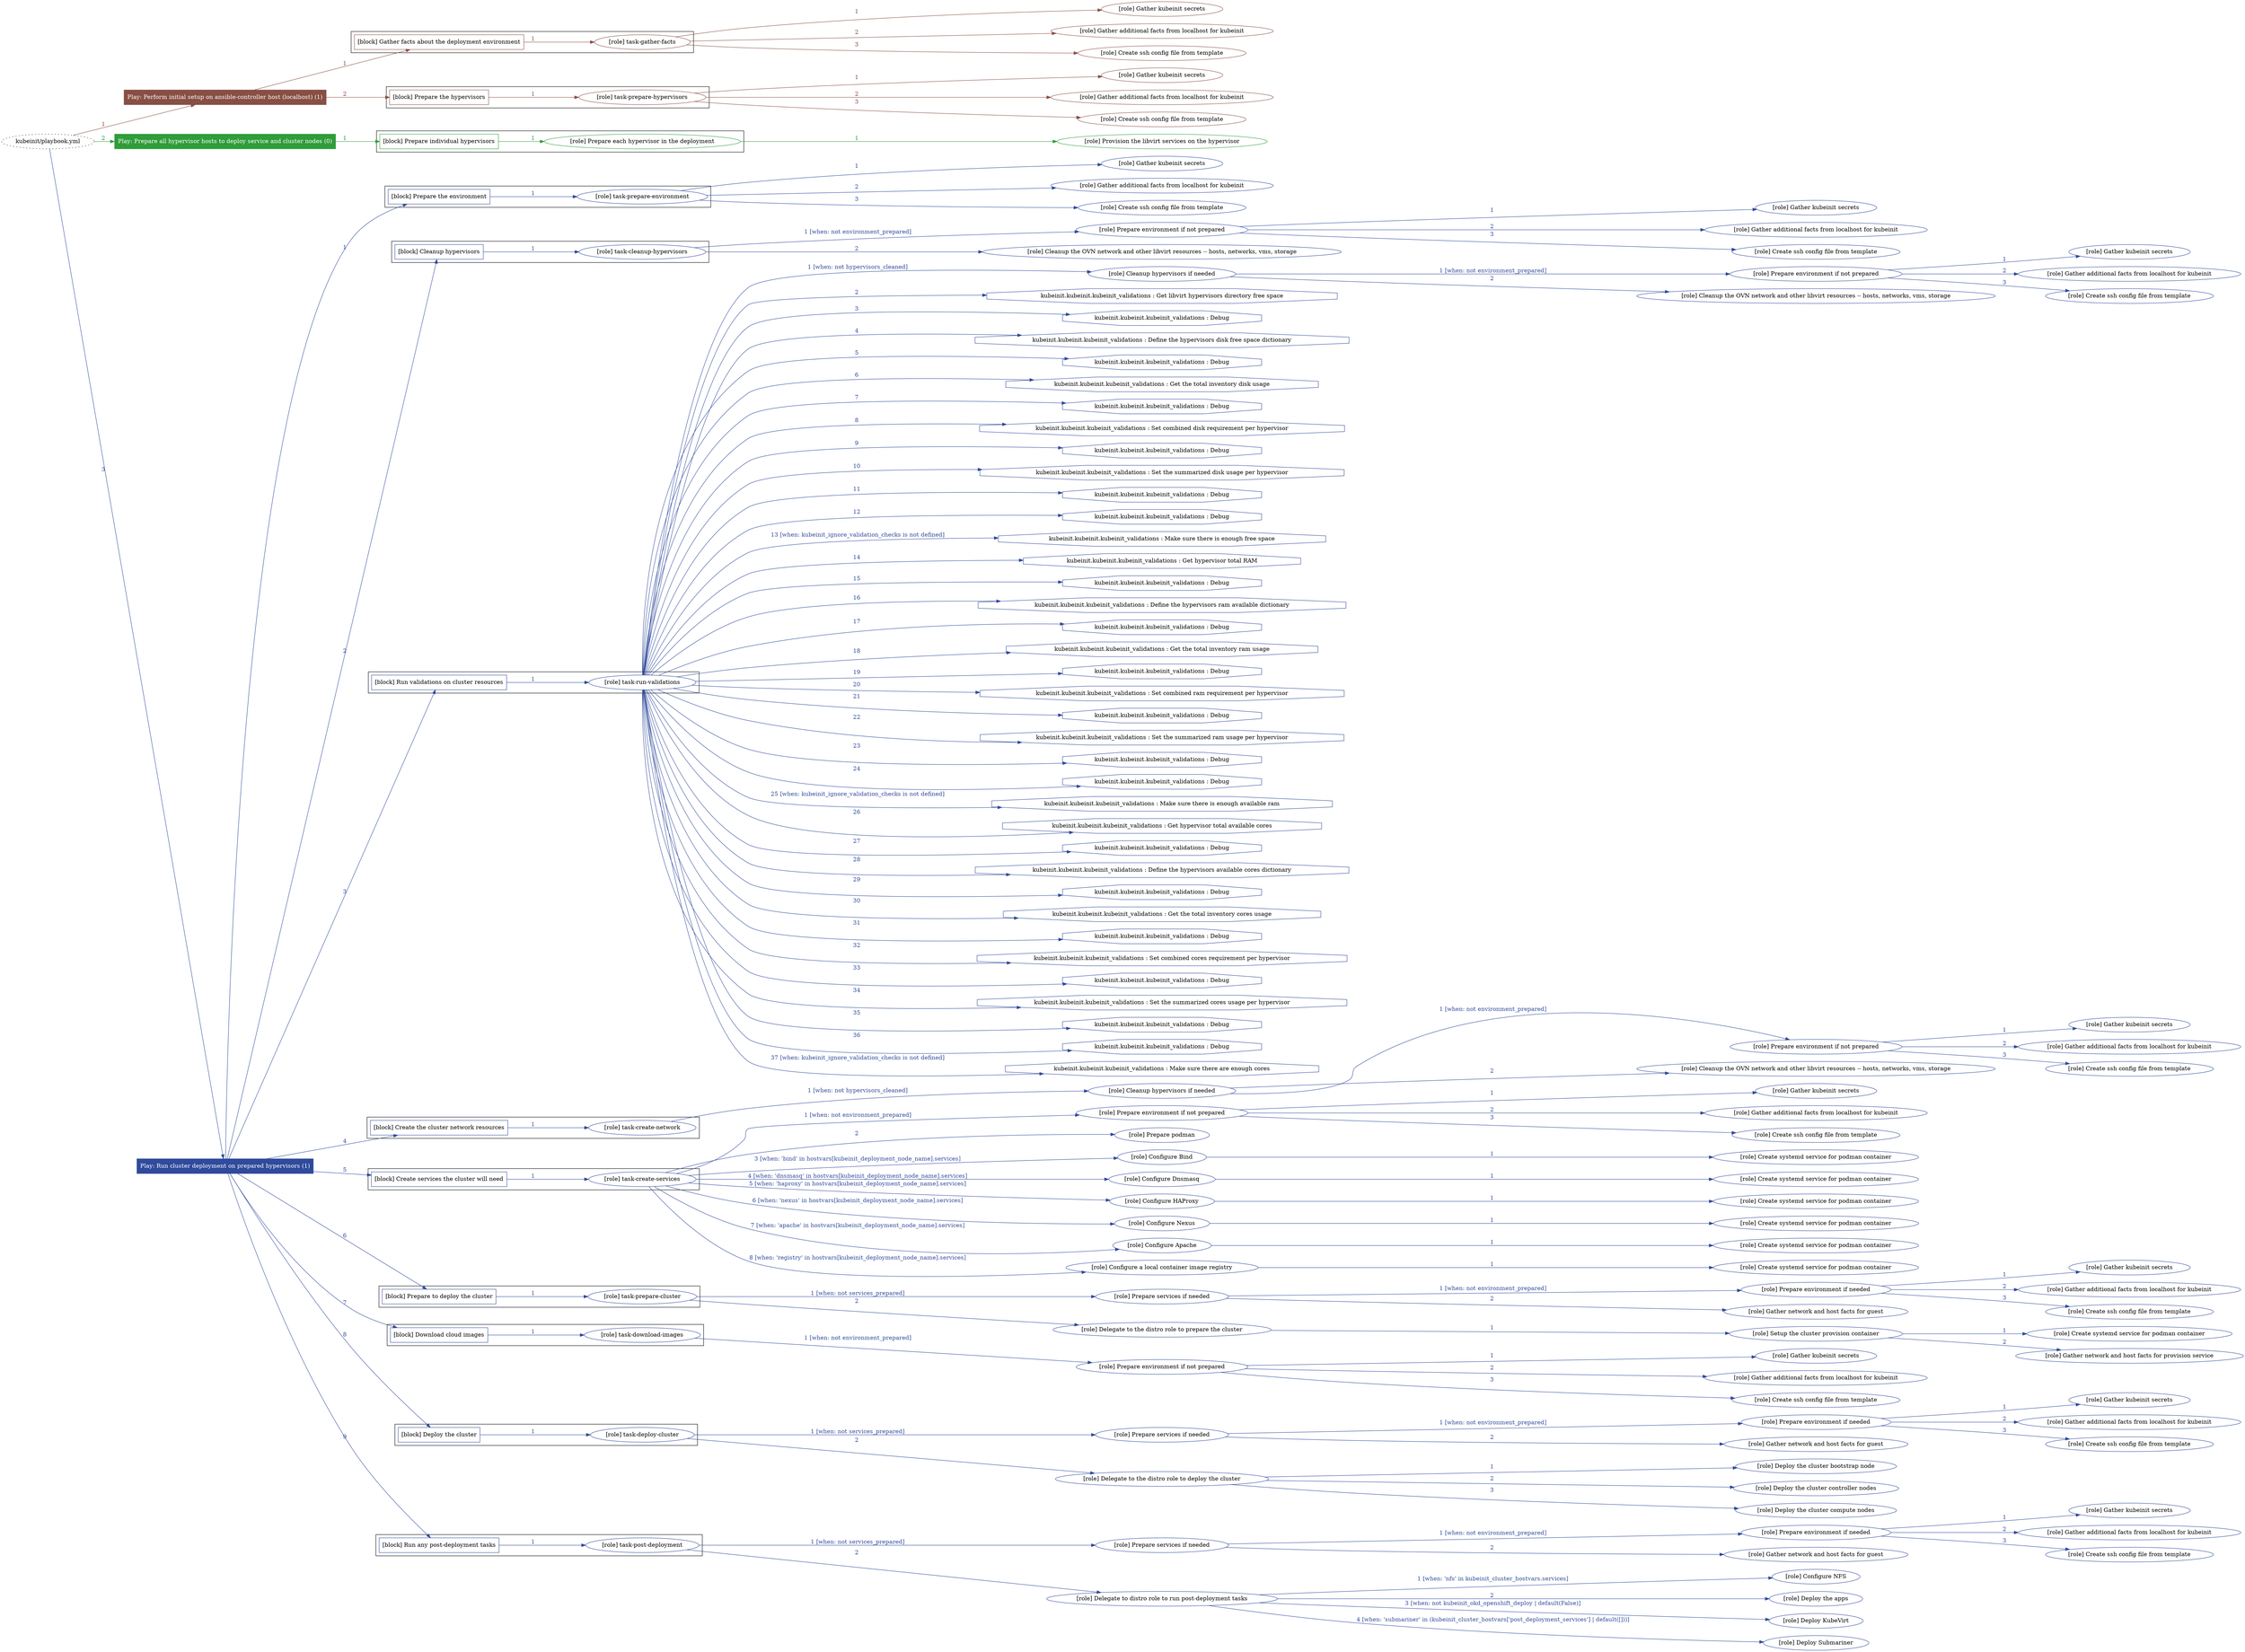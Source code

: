 digraph {
	graph [concentrate=true ordering=in rankdir=LR ratio=fill]
	edge [esep=5 sep=10]
	"kubeinit/playbook.yml" [URL="/home/runner/work/kubeinit/kubeinit/kubeinit/playbook.yml" id=playbook_3c3e6385 style=dotted]
	play_639bc6a1 [label="Play: Perform initial setup on ansible-controller host (localhost) (1)" URL="/home/runner/work/kubeinit/kubeinit/kubeinit/playbook.yml" color="#884f44" fontcolor="#ffffff" id=play_639bc6a1 shape=box style=filled tooltip=localhost]
	"kubeinit/playbook.yml" -> play_639bc6a1 [label="1 " color="#884f44" fontcolor="#884f44" id=edge_1fec2ac2 labeltooltip="1 " tooltip="1 "]
	subgraph "Gather kubeinit secrets" {
		role_15fe2735 [label="[role] Gather kubeinit secrets" URL="/home/runner/.ansible/collections/ansible_collections/kubeinit/kubeinit/roles/kubeinit_prepare/tasks/gather_kubeinit_facts.yml" color="#884f44" id=role_15fe2735 tooltip="Gather kubeinit secrets"]
	}
	subgraph "Gather additional facts from localhost for kubeinit" {
		role_84949b79 [label="[role] Gather additional facts from localhost for kubeinit" URL="/home/runner/.ansible/collections/ansible_collections/kubeinit/kubeinit/roles/kubeinit_prepare/tasks/gather_kubeinit_facts.yml" color="#884f44" id=role_84949b79 tooltip="Gather additional facts from localhost for kubeinit"]
	}
	subgraph "Create ssh config file from template" {
		role_4053f249 [label="[role] Create ssh config file from template" URL="/home/runner/.ansible/collections/ansible_collections/kubeinit/kubeinit/roles/kubeinit_prepare/tasks/gather_kubeinit_facts.yml" color="#884f44" id=role_4053f249 tooltip="Create ssh config file from template"]
	}
	subgraph "task-gather-facts" {
		role_c332976f [label="[role] task-gather-facts" URL="/home/runner/work/kubeinit/kubeinit/kubeinit/playbook.yml" color="#884f44" id=role_c332976f tooltip="task-gather-facts"]
		role_c332976f -> role_15fe2735 [label="1 " color="#884f44" fontcolor="#884f44" id=edge_8c6e9e50 labeltooltip="1 " tooltip="1 "]
		role_c332976f -> role_84949b79 [label="2 " color="#884f44" fontcolor="#884f44" id=edge_38763975 labeltooltip="2 " tooltip="2 "]
		role_c332976f -> role_4053f249 [label="3 " color="#884f44" fontcolor="#884f44" id=edge_b43dec0f labeltooltip="3 " tooltip="3 "]
	}
	subgraph "Gather kubeinit secrets" {
		role_1cf4d4d5 [label="[role] Gather kubeinit secrets" URL="/home/runner/.ansible/collections/ansible_collections/kubeinit/kubeinit/roles/kubeinit_prepare/tasks/gather_kubeinit_facts.yml" color="#884f44" id=role_1cf4d4d5 tooltip="Gather kubeinit secrets"]
	}
	subgraph "Gather additional facts from localhost for kubeinit" {
		role_ff3020ef [label="[role] Gather additional facts from localhost for kubeinit" URL="/home/runner/.ansible/collections/ansible_collections/kubeinit/kubeinit/roles/kubeinit_prepare/tasks/gather_kubeinit_facts.yml" color="#884f44" id=role_ff3020ef tooltip="Gather additional facts from localhost for kubeinit"]
	}
	subgraph "Create ssh config file from template" {
		role_5b040b23 [label="[role] Create ssh config file from template" URL="/home/runner/.ansible/collections/ansible_collections/kubeinit/kubeinit/roles/kubeinit_prepare/tasks/gather_kubeinit_facts.yml" color="#884f44" id=role_5b040b23 tooltip="Create ssh config file from template"]
	}
	subgraph "task-prepare-hypervisors" {
		role_0fa7d382 [label="[role] task-prepare-hypervisors" URL="/home/runner/work/kubeinit/kubeinit/kubeinit/playbook.yml" color="#884f44" id=role_0fa7d382 tooltip="task-prepare-hypervisors"]
		role_0fa7d382 -> role_1cf4d4d5 [label="1 " color="#884f44" fontcolor="#884f44" id=edge_adb7e81c labeltooltip="1 " tooltip="1 "]
		role_0fa7d382 -> role_ff3020ef [label="2 " color="#884f44" fontcolor="#884f44" id=edge_ec98a17e labeltooltip="2 " tooltip="2 "]
		role_0fa7d382 -> role_5b040b23 [label="3 " color="#884f44" fontcolor="#884f44" id=edge_a0fc4f59 labeltooltip="3 " tooltip="3 "]
	}
	subgraph "Play: Perform initial setup on ansible-controller host (localhost) (1)" {
		play_639bc6a1 -> block_34c3d7a0 [label=1 color="#884f44" fontcolor="#884f44" id=edge_877cce87 labeltooltip=1 tooltip=1]
		subgraph cluster_block_34c3d7a0 {
			block_34c3d7a0 [label="[block] Gather facts about the deployment environment" URL="/home/runner/work/kubeinit/kubeinit/kubeinit/playbook.yml" color="#884f44" id=block_34c3d7a0 labeltooltip="Gather facts about the deployment environment" shape=box tooltip="Gather facts about the deployment environment"]
			block_34c3d7a0 -> role_c332976f [label="1 " color="#884f44" fontcolor="#884f44" id=edge_d3dbabfc labeltooltip="1 " tooltip="1 "]
		}
		play_639bc6a1 -> block_0598ec74 [label=2 color="#884f44" fontcolor="#884f44" id=edge_3c6916c0 labeltooltip=2 tooltip=2]
		subgraph cluster_block_0598ec74 {
			block_0598ec74 [label="[block] Prepare the hypervisors" URL="/home/runner/work/kubeinit/kubeinit/kubeinit/playbook.yml" color="#884f44" id=block_0598ec74 labeltooltip="Prepare the hypervisors" shape=box tooltip="Prepare the hypervisors"]
			block_0598ec74 -> role_0fa7d382 [label="1 " color="#884f44" fontcolor="#884f44" id=edge_93314e70 labeltooltip="1 " tooltip="1 "]
		}
	}
	play_0c2dad3b [label="Play: Prepare all hypervisor hosts to deploy service and cluster nodes (0)" URL="/home/runner/work/kubeinit/kubeinit/kubeinit/playbook.yml" color="#2f9d3a" fontcolor="#ffffff" id=play_0c2dad3b shape=box style=filled tooltip="Play: Prepare all hypervisor hosts to deploy service and cluster nodes (0)"]
	"kubeinit/playbook.yml" -> play_0c2dad3b [label="2 " color="#2f9d3a" fontcolor="#2f9d3a" id=edge_2d25775b labeltooltip="2 " tooltip="2 "]
	subgraph "Provision the libvirt services on the hypervisor" {
		role_7c46fd50 [label="[role] Provision the libvirt services on the hypervisor" URL="/home/runner/.ansible/collections/ansible_collections/kubeinit/kubeinit/roles/kubeinit_prepare/tasks/prepare_hypervisor.yml" color="#2f9d3a" id=role_7c46fd50 tooltip="Provision the libvirt services on the hypervisor"]
	}
	subgraph "Prepare each hypervisor in the deployment" {
		role_8115915d [label="[role] Prepare each hypervisor in the deployment" URL="/home/runner/work/kubeinit/kubeinit/kubeinit/playbook.yml" color="#2f9d3a" id=role_8115915d tooltip="Prepare each hypervisor in the deployment"]
		role_8115915d -> role_7c46fd50 [label="1 " color="#2f9d3a" fontcolor="#2f9d3a" id=edge_9ef34665 labeltooltip="1 " tooltip="1 "]
	}
	subgraph "Play: Prepare all hypervisor hosts to deploy service and cluster nodes (0)" {
		play_0c2dad3b -> block_af960c9c [label=1 color="#2f9d3a" fontcolor="#2f9d3a" id=edge_96d72be4 labeltooltip=1 tooltip=1]
		subgraph cluster_block_af960c9c {
			block_af960c9c [label="[block] Prepare individual hypervisors" URL="/home/runner/work/kubeinit/kubeinit/kubeinit/playbook.yml" color="#2f9d3a" id=block_af960c9c labeltooltip="Prepare individual hypervisors" shape=box tooltip="Prepare individual hypervisors"]
			block_af960c9c -> role_8115915d [label="1 " color="#2f9d3a" fontcolor="#2f9d3a" id=edge_39b5875b labeltooltip="1 " tooltip="1 "]
		}
	}
	play_9db7aa6d [label="Play: Run cluster deployment on prepared hypervisors (1)" URL="/home/runner/work/kubeinit/kubeinit/kubeinit/playbook.yml" color="#304a9c" fontcolor="#ffffff" id=play_9db7aa6d shape=box style=filled tooltip=localhost]
	"kubeinit/playbook.yml" -> play_9db7aa6d [label="3 " color="#304a9c" fontcolor="#304a9c" id=edge_d8f97881 labeltooltip="3 " tooltip="3 "]
	subgraph "Gather kubeinit secrets" {
		role_ff7acd03 [label="[role] Gather kubeinit secrets" URL="/home/runner/.ansible/collections/ansible_collections/kubeinit/kubeinit/roles/kubeinit_prepare/tasks/gather_kubeinit_facts.yml" color="#304a9c" id=role_ff7acd03 tooltip="Gather kubeinit secrets"]
	}
	subgraph "Gather additional facts from localhost for kubeinit" {
		role_9241d85e [label="[role] Gather additional facts from localhost for kubeinit" URL="/home/runner/.ansible/collections/ansible_collections/kubeinit/kubeinit/roles/kubeinit_prepare/tasks/gather_kubeinit_facts.yml" color="#304a9c" id=role_9241d85e tooltip="Gather additional facts from localhost for kubeinit"]
	}
	subgraph "Create ssh config file from template" {
		role_7546690c [label="[role] Create ssh config file from template" URL="/home/runner/.ansible/collections/ansible_collections/kubeinit/kubeinit/roles/kubeinit_prepare/tasks/gather_kubeinit_facts.yml" color="#304a9c" id=role_7546690c tooltip="Create ssh config file from template"]
	}
	subgraph "task-prepare-environment" {
		role_78be3fc0 [label="[role] task-prepare-environment" URL="/home/runner/work/kubeinit/kubeinit/kubeinit/playbook.yml" color="#304a9c" id=role_78be3fc0 tooltip="task-prepare-environment"]
		role_78be3fc0 -> role_ff7acd03 [label="1 " color="#304a9c" fontcolor="#304a9c" id=edge_c241fad3 labeltooltip="1 " tooltip="1 "]
		role_78be3fc0 -> role_9241d85e [label="2 " color="#304a9c" fontcolor="#304a9c" id=edge_8806bb53 labeltooltip="2 " tooltip="2 "]
		role_78be3fc0 -> role_7546690c [label="3 " color="#304a9c" fontcolor="#304a9c" id=edge_4d454f14 labeltooltip="3 " tooltip="3 "]
	}
	subgraph "Gather kubeinit secrets" {
		role_f85d6fc1 [label="[role] Gather kubeinit secrets" URL="/home/runner/.ansible/collections/ansible_collections/kubeinit/kubeinit/roles/kubeinit_prepare/tasks/gather_kubeinit_facts.yml" color="#304a9c" id=role_f85d6fc1 tooltip="Gather kubeinit secrets"]
	}
	subgraph "Gather additional facts from localhost for kubeinit" {
		role_a520390a [label="[role] Gather additional facts from localhost for kubeinit" URL="/home/runner/.ansible/collections/ansible_collections/kubeinit/kubeinit/roles/kubeinit_prepare/tasks/gather_kubeinit_facts.yml" color="#304a9c" id=role_a520390a tooltip="Gather additional facts from localhost for kubeinit"]
	}
	subgraph "Create ssh config file from template" {
		role_b9f64e5b [label="[role] Create ssh config file from template" URL="/home/runner/.ansible/collections/ansible_collections/kubeinit/kubeinit/roles/kubeinit_prepare/tasks/gather_kubeinit_facts.yml" color="#304a9c" id=role_b9f64e5b tooltip="Create ssh config file from template"]
	}
	subgraph "Prepare environment if not prepared" {
		role_de358379 [label="[role] Prepare environment if not prepared" URL="/home/runner/.ansible/collections/ansible_collections/kubeinit/kubeinit/roles/kubeinit_prepare/tasks/cleanup_hypervisors.yml" color="#304a9c" id=role_de358379 tooltip="Prepare environment if not prepared"]
		role_de358379 -> role_f85d6fc1 [label="1 " color="#304a9c" fontcolor="#304a9c" id=edge_0fbc2d47 labeltooltip="1 " tooltip="1 "]
		role_de358379 -> role_a520390a [label="2 " color="#304a9c" fontcolor="#304a9c" id=edge_6268cdf7 labeltooltip="2 " tooltip="2 "]
		role_de358379 -> role_b9f64e5b [label="3 " color="#304a9c" fontcolor="#304a9c" id=edge_cfc0c165 labeltooltip="3 " tooltip="3 "]
	}
	subgraph "Cleanup the OVN network and other libvirt resources -- hosts, networks, vms, storage" {
		role_fb110451 [label="[role] Cleanup the OVN network and other libvirt resources -- hosts, networks, vms, storage" URL="/home/runner/.ansible/collections/ansible_collections/kubeinit/kubeinit/roles/kubeinit_prepare/tasks/cleanup_hypervisors.yml" color="#304a9c" id=role_fb110451 tooltip="Cleanup the OVN network and other libvirt resources -- hosts, networks, vms, storage"]
	}
	subgraph "task-cleanup-hypervisors" {
		role_b3cdb683 [label="[role] task-cleanup-hypervisors" URL="/home/runner/work/kubeinit/kubeinit/kubeinit/playbook.yml" color="#304a9c" id=role_b3cdb683 tooltip="task-cleanup-hypervisors"]
		role_b3cdb683 -> role_de358379 [label="1 [when: not environment_prepared]" color="#304a9c" fontcolor="#304a9c" id=edge_ef802e30 labeltooltip="1 [when: not environment_prepared]" tooltip="1 [when: not environment_prepared]"]
		role_b3cdb683 -> role_fb110451 [label="2 " color="#304a9c" fontcolor="#304a9c" id=edge_c008b086 labeltooltip="2 " tooltip="2 "]
	}
	subgraph "Gather kubeinit secrets" {
		role_1e9132df [label="[role] Gather kubeinit secrets" URL="/home/runner/.ansible/collections/ansible_collections/kubeinit/kubeinit/roles/kubeinit_prepare/tasks/gather_kubeinit_facts.yml" color="#304a9c" id=role_1e9132df tooltip="Gather kubeinit secrets"]
	}
	subgraph "Gather additional facts from localhost for kubeinit" {
		role_0e2eee2d [label="[role] Gather additional facts from localhost for kubeinit" URL="/home/runner/.ansible/collections/ansible_collections/kubeinit/kubeinit/roles/kubeinit_prepare/tasks/gather_kubeinit_facts.yml" color="#304a9c" id=role_0e2eee2d tooltip="Gather additional facts from localhost for kubeinit"]
	}
	subgraph "Create ssh config file from template" {
		role_dac8b7c7 [label="[role] Create ssh config file from template" URL="/home/runner/.ansible/collections/ansible_collections/kubeinit/kubeinit/roles/kubeinit_prepare/tasks/gather_kubeinit_facts.yml" color="#304a9c" id=role_dac8b7c7 tooltip="Create ssh config file from template"]
	}
	subgraph "Prepare environment if not prepared" {
		role_1bcb2b7c [label="[role] Prepare environment if not prepared" URL="/home/runner/.ansible/collections/ansible_collections/kubeinit/kubeinit/roles/kubeinit_prepare/tasks/cleanup_hypervisors.yml" color="#304a9c" id=role_1bcb2b7c tooltip="Prepare environment if not prepared"]
		role_1bcb2b7c -> role_1e9132df [label="1 " color="#304a9c" fontcolor="#304a9c" id=edge_9193a969 labeltooltip="1 " tooltip="1 "]
		role_1bcb2b7c -> role_0e2eee2d [label="2 " color="#304a9c" fontcolor="#304a9c" id=edge_46619635 labeltooltip="2 " tooltip="2 "]
		role_1bcb2b7c -> role_dac8b7c7 [label="3 " color="#304a9c" fontcolor="#304a9c" id=edge_9ae8317a labeltooltip="3 " tooltip="3 "]
	}
	subgraph "Cleanup the OVN network and other libvirt resources -- hosts, networks, vms, storage" {
		role_90625ffc [label="[role] Cleanup the OVN network and other libvirt resources -- hosts, networks, vms, storage" URL="/home/runner/.ansible/collections/ansible_collections/kubeinit/kubeinit/roles/kubeinit_prepare/tasks/cleanup_hypervisors.yml" color="#304a9c" id=role_90625ffc tooltip="Cleanup the OVN network and other libvirt resources -- hosts, networks, vms, storage"]
	}
	subgraph "Cleanup hypervisors if needed" {
		role_dabaf39c [label="[role] Cleanup hypervisors if needed" URL="/home/runner/.ansible/collections/ansible_collections/kubeinit/kubeinit/roles/kubeinit_validations/tasks/main.yml" color="#304a9c" id=role_dabaf39c tooltip="Cleanup hypervisors if needed"]
		role_dabaf39c -> role_1bcb2b7c [label="1 [when: not environment_prepared]" color="#304a9c" fontcolor="#304a9c" id=edge_91be1c07 labeltooltip="1 [when: not environment_prepared]" tooltip="1 [when: not environment_prepared]"]
		role_dabaf39c -> role_90625ffc [label="2 " color="#304a9c" fontcolor="#304a9c" id=edge_b4cff3b1 labeltooltip="2 " tooltip="2 "]
	}
	subgraph "task-run-validations" {
		role_66d3dd77 [label="[role] task-run-validations" URL="/home/runner/work/kubeinit/kubeinit/kubeinit/playbook.yml" color="#304a9c" id=role_66d3dd77 tooltip="task-run-validations"]
		role_66d3dd77 -> role_dabaf39c [label="1 [when: not hypervisors_cleaned]" color="#304a9c" fontcolor="#304a9c" id=edge_3c132dea labeltooltip="1 [when: not hypervisors_cleaned]" tooltip="1 [when: not hypervisors_cleaned]"]
		task_fd4b0d26 [label="kubeinit.kubeinit.kubeinit_validations : Get libvirt hypervisors directory free space" URL="/home/runner/.ansible/collections/ansible_collections/kubeinit/kubeinit/roles/kubeinit_validations/tasks/10_libvirt_free_space.yml" color="#304a9c" id=task_fd4b0d26 shape=octagon tooltip="kubeinit.kubeinit.kubeinit_validations : Get libvirt hypervisors directory free space"]
		role_66d3dd77 -> task_fd4b0d26 [label="2 " color="#304a9c" fontcolor="#304a9c" id=edge_9b5b9fba labeltooltip="2 " tooltip="2 "]
		task_2c84d804 [label="kubeinit.kubeinit.kubeinit_validations : Debug" URL="/home/runner/.ansible/collections/ansible_collections/kubeinit/kubeinit/roles/kubeinit_validations/tasks/10_libvirt_free_space.yml" color="#304a9c" id=task_2c84d804 shape=octagon tooltip="kubeinit.kubeinit.kubeinit_validations : Debug"]
		role_66d3dd77 -> task_2c84d804 [label="3 " color="#304a9c" fontcolor="#304a9c" id=edge_203bdd51 labeltooltip="3 " tooltip="3 "]
		task_54f52ff8 [label="kubeinit.kubeinit.kubeinit_validations : Define the hypervisors disk free space dictionary" URL="/home/runner/.ansible/collections/ansible_collections/kubeinit/kubeinit/roles/kubeinit_validations/tasks/10_libvirt_free_space.yml" color="#304a9c" id=task_54f52ff8 shape=octagon tooltip="kubeinit.kubeinit.kubeinit_validations : Define the hypervisors disk free space dictionary"]
		role_66d3dd77 -> task_54f52ff8 [label="4 " color="#304a9c" fontcolor="#304a9c" id=edge_96cb9919 labeltooltip="4 " tooltip="4 "]
		task_1b20de7c [label="kubeinit.kubeinit.kubeinit_validations : Debug" URL="/home/runner/.ansible/collections/ansible_collections/kubeinit/kubeinit/roles/kubeinit_validations/tasks/10_libvirt_free_space.yml" color="#304a9c" id=task_1b20de7c shape=octagon tooltip="kubeinit.kubeinit.kubeinit_validations : Debug"]
		role_66d3dd77 -> task_1b20de7c [label="5 " color="#304a9c" fontcolor="#304a9c" id=edge_9869d00f labeltooltip="5 " tooltip="5 "]
		task_4a328457 [label="kubeinit.kubeinit.kubeinit_validations : Get the total inventory disk usage" URL="/home/runner/.ansible/collections/ansible_collections/kubeinit/kubeinit/roles/kubeinit_validations/tasks/10_libvirt_free_space.yml" color="#304a9c" id=task_4a328457 shape=octagon tooltip="kubeinit.kubeinit.kubeinit_validations : Get the total inventory disk usage"]
		role_66d3dd77 -> task_4a328457 [label="6 " color="#304a9c" fontcolor="#304a9c" id=edge_9764485f labeltooltip="6 " tooltip="6 "]
		task_cb50840d [label="kubeinit.kubeinit.kubeinit_validations : Debug" URL="/home/runner/.ansible/collections/ansible_collections/kubeinit/kubeinit/roles/kubeinit_validations/tasks/10_libvirt_free_space.yml" color="#304a9c" id=task_cb50840d shape=octagon tooltip="kubeinit.kubeinit.kubeinit_validations : Debug"]
		role_66d3dd77 -> task_cb50840d [label="7 " color="#304a9c" fontcolor="#304a9c" id=edge_7986e65a labeltooltip="7 " tooltip="7 "]
		task_73df32ca [label="kubeinit.kubeinit.kubeinit_validations : Set combined disk requirement per hypervisor" URL="/home/runner/.ansible/collections/ansible_collections/kubeinit/kubeinit/roles/kubeinit_validations/tasks/10_libvirt_free_space.yml" color="#304a9c" id=task_73df32ca shape=octagon tooltip="kubeinit.kubeinit.kubeinit_validations : Set combined disk requirement per hypervisor"]
		role_66d3dd77 -> task_73df32ca [label="8 " color="#304a9c" fontcolor="#304a9c" id=edge_0cf620f4 labeltooltip="8 " tooltip="8 "]
		task_ea477486 [label="kubeinit.kubeinit.kubeinit_validations : Debug" URL="/home/runner/.ansible/collections/ansible_collections/kubeinit/kubeinit/roles/kubeinit_validations/tasks/10_libvirt_free_space.yml" color="#304a9c" id=task_ea477486 shape=octagon tooltip="kubeinit.kubeinit.kubeinit_validations : Debug"]
		role_66d3dd77 -> task_ea477486 [label="9 " color="#304a9c" fontcolor="#304a9c" id=edge_ed6cad4a labeltooltip="9 " tooltip="9 "]
		task_deae3ed0 [label="kubeinit.kubeinit.kubeinit_validations : Set the summarized disk usage per hypervisor" URL="/home/runner/.ansible/collections/ansible_collections/kubeinit/kubeinit/roles/kubeinit_validations/tasks/10_libvirt_free_space.yml" color="#304a9c" id=task_deae3ed0 shape=octagon tooltip="kubeinit.kubeinit.kubeinit_validations : Set the summarized disk usage per hypervisor"]
		role_66d3dd77 -> task_deae3ed0 [label="10 " color="#304a9c" fontcolor="#304a9c" id=edge_ac40a951 labeltooltip="10 " tooltip="10 "]
		task_208be16e [label="kubeinit.kubeinit.kubeinit_validations : Debug" URL="/home/runner/.ansible/collections/ansible_collections/kubeinit/kubeinit/roles/kubeinit_validations/tasks/10_libvirt_free_space.yml" color="#304a9c" id=task_208be16e shape=octagon tooltip="kubeinit.kubeinit.kubeinit_validations : Debug"]
		role_66d3dd77 -> task_208be16e [label="11 " color="#304a9c" fontcolor="#304a9c" id=edge_4b97d898 labeltooltip="11 " tooltip="11 "]
		task_6e2c17b4 [label="kubeinit.kubeinit.kubeinit_validations : Debug" URL="/home/runner/.ansible/collections/ansible_collections/kubeinit/kubeinit/roles/kubeinit_validations/tasks/10_libvirt_free_space.yml" color="#304a9c" id=task_6e2c17b4 shape=octagon tooltip="kubeinit.kubeinit.kubeinit_validations : Debug"]
		role_66d3dd77 -> task_6e2c17b4 [label="12 " color="#304a9c" fontcolor="#304a9c" id=edge_9ef136bc labeltooltip="12 " tooltip="12 "]
		task_14c2b513 [label="kubeinit.kubeinit.kubeinit_validations : Make sure there is enough free space" URL="/home/runner/.ansible/collections/ansible_collections/kubeinit/kubeinit/roles/kubeinit_validations/tasks/10_libvirt_free_space.yml" color="#304a9c" id=task_14c2b513 shape=octagon tooltip="kubeinit.kubeinit.kubeinit_validations : Make sure there is enough free space"]
		role_66d3dd77 -> task_14c2b513 [label="13 [when: kubeinit_ignore_validation_checks is not defined]" color="#304a9c" fontcolor="#304a9c" id=edge_429829f9 labeltooltip="13 [when: kubeinit_ignore_validation_checks is not defined]" tooltip="13 [when: kubeinit_ignore_validation_checks is not defined]"]
		task_d75e51eb [label="kubeinit.kubeinit.kubeinit_validations : Get hypervisor total RAM" URL="/home/runner/.ansible/collections/ansible_collections/kubeinit/kubeinit/roles/kubeinit_validations/tasks/20_libvirt_available_ram.yml" color="#304a9c" id=task_d75e51eb shape=octagon tooltip="kubeinit.kubeinit.kubeinit_validations : Get hypervisor total RAM"]
		role_66d3dd77 -> task_d75e51eb [label="14 " color="#304a9c" fontcolor="#304a9c" id=edge_c6e25354 labeltooltip="14 " tooltip="14 "]
		task_70bec017 [label="kubeinit.kubeinit.kubeinit_validations : Debug" URL="/home/runner/.ansible/collections/ansible_collections/kubeinit/kubeinit/roles/kubeinit_validations/tasks/20_libvirt_available_ram.yml" color="#304a9c" id=task_70bec017 shape=octagon tooltip="kubeinit.kubeinit.kubeinit_validations : Debug"]
		role_66d3dd77 -> task_70bec017 [label="15 " color="#304a9c" fontcolor="#304a9c" id=edge_c624fee8 labeltooltip="15 " tooltip="15 "]
		task_142efa00 [label="kubeinit.kubeinit.kubeinit_validations : Define the hypervisors ram available dictionary" URL="/home/runner/.ansible/collections/ansible_collections/kubeinit/kubeinit/roles/kubeinit_validations/tasks/20_libvirt_available_ram.yml" color="#304a9c" id=task_142efa00 shape=octagon tooltip="kubeinit.kubeinit.kubeinit_validations : Define the hypervisors ram available dictionary"]
		role_66d3dd77 -> task_142efa00 [label="16 " color="#304a9c" fontcolor="#304a9c" id=edge_de70b3dd labeltooltip="16 " tooltip="16 "]
		task_b5478f8e [label="kubeinit.kubeinit.kubeinit_validations : Debug" URL="/home/runner/.ansible/collections/ansible_collections/kubeinit/kubeinit/roles/kubeinit_validations/tasks/20_libvirt_available_ram.yml" color="#304a9c" id=task_b5478f8e shape=octagon tooltip="kubeinit.kubeinit.kubeinit_validations : Debug"]
		role_66d3dd77 -> task_b5478f8e [label="17 " color="#304a9c" fontcolor="#304a9c" id=edge_db9cf183 labeltooltip="17 " tooltip="17 "]
		task_4ea89f52 [label="kubeinit.kubeinit.kubeinit_validations : Get the total inventory ram usage" URL="/home/runner/.ansible/collections/ansible_collections/kubeinit/kubeinit/roles/kubeinit_validations/tasks/20_libvirt_available_ram.yml" color="#304a9c" id=task_4ea89f52 shape=octagon tooltip="kubeinit.kubeinit.kubeinit_validations : Get the total inventory ram usage"]
		role_66d3dd77 -> task_4ea89f52 [label="18 " color="#304a9c" fontcolor="#304a9c" id=edge_1d732034 labeltooltip="18 " tooltip="18 "]
		task_ec4d92ab [label="kubeinit.kubeinit.kubeinit_validations : Debug" URL="/home/runner/.ansible/collections/ansible_collections/kubeinit/kubeinit/roles/kubeinit_validations/tasks/20_libvirt_available_ram.yml" color="#304a9c" id=task_ec4d92ab shape=octagon tooltip="kubeinit.kubeinit.kubeinit_validations : Debug"]
		role_66d3dd77 -> task_ec4d92ab [label="19 " color="#304a9c" fontcolor="#304a9c" id=edge_382cdff1 labeltooltip="19 " tooltip="19 "]
		task_565aa066 [label="kubeinit.kubeinit.kubeinit_validations : Set combined ram requirement per hypervisor" URL="/home/runner/.ansible/collections/ansible_collections/kubeinit/kubeinit/roles/kubeinit_validations/tasks/20_libvirt_available_ram.yml" color="#304a9c" id=task_565aa066 shape=octagon tooltip="kubeinit.kubeinit.kubeinit_validations : Set combined ram requirement per hypervisor"]
		role_66d3dd77 -> task_565aa066 [label="20 " color="#304a9c" fontcolor="#304a9c" id=edge_809f31ee labeltooltip="20 " tooltip="20 "]
		task_816e55e5 [label="kubeinit.kubeinit.kubeinit_validations : Debug" URL="/home/runner/.ansible/collections/ansible_collections/kubeinit/kubeinit/roles/kubeinit_validations/tasks/20_libvirt_available_ram.yml" color="#304a9c" id=task_816e55e5 shape=octagon tooltip="kubeinit.kubeinit.kubeinit_validations : Debug"]
		role_66d3dd77 -> task_816e55e5 [label="21 " color="#304a9c" fontcolor="#304a9c" id=edge_2e7ae04f labeltooltip="21 " tooltip="21 "]
		task_a69933a7 [label="kubeinit.kubeinit.kubeinit_validations : Set the summarized ram usage per hypervisor" URL="/home/runner/.ansible/collections/ansible_collections/kubeinit/kubeinit/roles/kubeinit_validations/tasks/20_libvirt_available_ram.yml" color="#304a9c" id=task_a69933a7 shape=octagon tooltip="kubeinit.kubeinit.kubeinit_validations : Set the summarized ram usage per hypervisor"]
		role_66d3dd77 -> task_a69933a7 [label="22 " color="#304a9c" fontcolor="#304a9c" id=edge_7ef12b09 labeltooltip="22 " tooltip="22 "]
		task_3c135fe3 [label="kubeinit.kubeinit.kubeinit_validations : Debug" URL="/home/runner/.ansible/collections/ansible_collections/kubeinit/kubeinit/roles/kubeinit_validations/tasks/20_libvirt_available_ram.yml" color="#304a9c" id=task_3c135fe3 shape=octagon tooltip="kubeinit.kubeinit.kubeinit_validations : Debug"]
		role_66d3dd77 -> task_3c135fe3 [label="23 " color="#304a9c" fontcolor="#304a9c" id=edge_edea7e87 labeltooltip="23 " tooltip="23 "]
		task_7a7593a7 [label="kubeinit.kubeinit.kubeinit_validations : Debug" URL="/home/runner/.ansible/collections/ansible_collections/kubeinit/kubeinit/roles/kubeinit_validations/tasks/20_libvirt_available_ram.yml" color="#304a9c" id=task_7a7593a7 shape=octagon tooltip="kubeinit.kubeinit.kubeinit_validations : Debug"]
		role_66d3dd77 -> task_7a7593a7 [label="24 " color="#304a9c" fontcolor="#304a9c" id=edge_d87423db labeltooltip="24 " tooltip="24 "]
		task_6a0e988b [label="kubeinit.kubeinit.kubeinit_validations : Make sure there is enough available ram" URL="/home/runner/.ansible/collections/ansible_collections/kubeinit/kubeinit/roles/kubeinit_validations/tasks/20_libvirt_available_ram.yml" color="#304a9c" id=task_6a0e988b shape=octagon tooltip="kubeinit.kubeinit.kubeinit_validations : Make sure there is enough available ram"]
		role_66d3dd77 -> task_6a0e988b [label="25 [when: kubeinit_ignore_validation_checks is not defined]" color="#304a9c" fontcolor="#304a9c" id=edge_037ed4bf labeltooltip="25 [when: kubeinit_ignore_validation_checks is not defined]" tooltip="25 [when: kubeinit_ignore_validation_checks is not defined]"]
		task_c6fb1304 [label="kubeinit.kubeinit.kubeinit_validations : Get hypervisor total available cores" URL="/home/runner/.ansible/collections/ansible_collections/kubeinit/kubeinit/roles/kubeinit_validations/tasks/30_libvirt_check_cpu_cores.yml" color="#304a9c" id=task_c6fb1304 shape=octagon tooltip="kubeinit.kubeinit.kubeinit_validations : Get hypervisor total available cores"]
		role_66d3dd77 -> task_c6fb1304 [label="26 " color="#304a9c" fontcolor="#304a9c" id=edge_d0fba695 labeltooltip="26 " tooltip="26 "]
		task_c5b15bf4 [label="kubeinit.kubeinit.kubeinit_validations : Debug" URL="/home/runner/.ansible/collections/ansible_collections/kubeinit/kubeinit/roles/kubeinit_validations/tasks/30_libvirt_check_cpu_cores.yml" color="#304a9c" id=task_c5b15bf4 shape=octagon tooltip="kubeinit.kubeinit.kubeinit_validations : Debug"]
		role_66d3dd77 -> task_c5b15bf4 [label="27 " color="#304a9c" fontcolor="#304a9c" id=edge_8c6314d1 labeltooltip="27 " tooltip="27 "]
		task_fc9f910e [label="kubeinit.kubeinit.kubeinit_validations : Define the hypervisors available cores dictionary" URL="/home/runner/.ansible/collections/ansible_collections/kubeinit/kubeinit/roles/kubeinit_validations/tasks/30_libvirt_check_cpu_cores.yml" color="#304a9c" id=task_fc9f910e shape=octagon tooltip="kubeinit.kubeinit.kubeinit_validations : Define the hypervisors available cores dictionary"]
		role_66d3dd77 -> task_fc9f910e [label="28 " color="#304a9c" fontcolor="#304a9c" id=edge_afc638a7 labeltooltip="28 " tooltip="28 "]
		task_40664cdb [label="kubeinit.kubeinit.kubeinit_validations : Debug" URL="/home/runner/.ansible/collections/ansible_collections/kubeinit/kubeinit/roles/kubeinit_validations/tasks/30_libvirt_check_cpu_cores.yml" color="#304a9c" id=task_40664cdb shape=octagon tooltip="kubeinit.kubeinit.kubeinit_validations : Debug"]
		role_66d3dd77 -> task_40664cdb [label="29 " color="#304a9c" fontcolor="#304a9c" id=edge_75915035 labeltooltip="29 " tooltip="29 "]
		task_fba7d31a [label="kubeinit.kubeinit.kubeinit_validations : Get the total inventory cores usage" URL="/home/runner/.ansible/collections/ansible_collections/kubeinit/kubeinit/roles/kubeinit_validations/tasks/30_libvirt_check_cpu_cores.yml" color="#304a9c" id=task_fba7d31a shape=octagon tooltip="kubeinit.kubeinit.kubeinit_validations : Get the total inventory cores usage"]
		role_66d3dd77 -> task_fba7d31a [label="30 " color="#304a9c" fontcolor="#304a9c" id=edge_6b602226 labeltooltip="30 " tooltip="30 "]
		task_c884f313 [label="kubeinit.kubeinit.kubeinit_validations : Debug" URL="/home/runner/.ansible/collections/ansible_collections/kubeinit/kubeinit/roles/kubeinit_validations/tasks/30_libvirt_check_cpu_cores.yml" color="#304a9c" id=task_c884f313 shape=octagon tooltip="kubeinit.kubeinit.kubeinit_validations : Debug"]
		role_66d3dd77 -> task_c884f313 [label="31 " color="#304a9c" fontcolor="#304a9c" id=edge_b99f656c labeltooltip="31 " tooltip="31 "]
		task_72fdcc8d [label="kubeinit.kubeinit.kubeinit_validations : Set combined cores requirement per hypervisor" URL="/home/runner/.ansible/collections/ansible_collections/kubeinit/kubeinit/roles/kubeinit_validations/tasks/30_libvirt_check_cpu_cores.yml" color="#304a9c" id=task_72fdcc8d shape=octagon tooltip="kubeinit.kubeinit.kubeinit_validations : Set combined cores requirement per hypervisor"]
		role_66d3dd77 -> task_72fdcc8d [label="32 " color="#304a9c" fontcolor="#304a9c" id=edge_d9bd38e9 labeltooltip="32 " tooltip="32 "]
		task_eb324879 [label="kubeinit.kubeinit.kubeinit_validations : Debug" URL="/home/runner/.ansible/collections/ansible_collections/kubeinit/kubeinit/roles/kubeinit_validations/tasks/30_libvirt_check_cpu_cores.yml" color="#304a9c" id=task_eb324879 shape=octagon tooltip="kubeinit.kubeinit.kubeinit_validations : Debug"]
		role_66d3dd77 -> task_eb324879 [label="33 " color="#304a9c" fontcolor="#304a9c" id=edge_1886412d labeltooltip="33 " tooltip="33 "]
		task_08c9f6e9 [label="kubeinit.kubeinit.kubeinit_validations : Set the summarized cores usage per hypervisor" URL="/home/runner/.ansible/collections/ansible_collections/kubeinit/kubeinit/roles/kubeinit_validations/tasks/30_libvirt_check_cpu_cores.yml" color="#304a9c" id=task_08c9f6e9 shape=octagon tooltip="kubeinit.kubeinit.kubeinit_validations : Set the summarized cores usage per hypervisor"]
		role_66d3dd77 -> task_08c9f6e9 [label="34 " color="#304a9c" fontcolor="#304a9c" id=edge_c3da818c labeltooltip="34 " tooltip="34 "]
		task_59bb8316 [label="kubeinit.kubeinit.kubeinit_validations : Debug" URL="/home/runner/.ansible/collections/ansible_collections/kubeinit/kubeinit/roles/kubeinit_validations/tasks/30_libvirt_check_cpu_cores.yml" color="#304a9c" id=task_59bb8316 shape=octagon tooltip="kubeinit.kubeinit.kubeinit_validations : Debug"]
		role_66d3dd77 -> task_59bb8316 [label="35 " color="#304a9c" fontcolor="#304a9c" id=edge_9923ae59 labeltooltip="35 " tooltip="35 "]
		task_f18f8bc8 [label="kubeinit.kubeinit.kubeinit_validations : Debug" URL="/home/runner/.ansible/collections/ansible_collections/kubeinit/kubeinit/roles/kubeinit_validations/tasks/30_libvirt_check_cpu_cores.yml" color="#304a9c" id=task_f18f8bc8 shape=octagon tooltip="kubeinit.kubeinit.kubeinit_validations : Debug"]
		role_66d3dd77 -> task_f18f8bc8 [label="36 " color="#304a9c" fontcolor="#304a9c" id=edge_c5a2ee2a labeltooltip="36 " tooltip="36 "]
		task_87e0d777 [label="kubeinit.kubeinit.kubeinit_validations : Make sure there are enough cores" URL="/home/runner/.ansible/collections/ansible_collections/kubeinit/kubeinit/roles/kubeinit_validations/tasks/30_libvirt_check_cpu_cores.yml" color="#304a9c" id=task_87e0d777 shape=octagon tooltip="kubeinit.kubeinit.kubeinit_validations : Make sure there are enough cores"]
		role_66d3dd77 -> task_87e0d777 [label="37 [when: kubeinit_ignore_validation_checks is not defined]" color="#304a9c" fontcolor="#304a9c" id=edge_3c7e2234 labeltooltip="37 [when: kubeinit_ignore_validation_checks is not defined]" tooltip="37 [when: kubeinit_ignore_validation_checks is not defined]"]
	}
	subgraph "Gather kubeinit secrets" {
		role_655fba7a [label="[role] Gather kubeinit secrets" URL="/home/runner/.ansible/collections/ansible_collections/kubeinit/kubeinit/roles/kubeinit_prepare/tasks/gather_kubeinit_facts.yml" color="#304a9c" id=role_655fba7a tooltip="Gather kubeinit secrets"]
	}
	subgraph "Gather additional facts from localhost for kubeinit" {
		role_759b4d5c [label="[role] Gather additional facts from localhost for kubeinit" URL="/home/runner/.ansible/collections/ansible_collections/kubeinit/kubeinit/roles/kubeinit_prepare/tasks/gather_kubeinit_facts.yml" color="#304a9c" id=role_759b4d5c tooltip="Gather additional facts from localhost for kubeinit"]
	}
	subgraph "Create ssh config file from template" {
		role_95bf125a [label="[role] Create ssh config file from template" URL="/home/runner/.ansible/collections/ansible_collections/kubeinit/kubeinit/roles/kubeinit_prepare/tasks/gather_kubeinit_facts.yml" color="#304a9c" id=role_95bf125a tooltip="Create ssh config file from template"]
	}
	subgraph "Prepare environment if not prepared" {
		role_927a9cc1 [label="[role] Prepare environment if not prepared" URL="/home/runner/.ansible/collections/ansible_collections/kubeinit/kubeinit/roles/kubeinit_prepare/tasks/cleanup_hypervisors.yml" color="#304a9c" id=role_927a9cc1 tooltip="Prepare environment if not prepared"]
		role_927a9cc1 -> role_655fba7a [label="1 " color="#304a9c" fontcolor="#304a9c" id=edge_4eac063b labeltooltip="1 " tooltip="1 "]
		role_927a9cc1 -> role_759b4d5c [label="2 " color="#304a9c" fontcolor="#304a9c" id=edge_31af5843 labeltooltip="2 " tooltip="2 "]
		role_927a9cc1 -> role_95bf125a [label="3 " color="#304a9c" fontcolor="#304a9c" id=edge_a880cde3 labeltooltip="3 " tooltip="3 "]
	}
	subgraph "Cleanup the OVN network and other libvirt resources -- hosts, networks, vms, storage" {
		role_cdc08cce [label="[role] Cleanup the OVN network and other libvirt resources -- hosts, networks, vms, storage" URL="/home/runner/.ansible/collections/ansible_collections/kubeinit/kubeinit/roles/kubeinit_prepare/tasks/cleanup_hypervisors.yml" color="#304a9c" id=role_cdc08cce tooltip="Cleanup the OVN network and other libvirt resources -- hosts, networks, vms, storage"]
	}
	subgraph "Cleanup hypervisors if needed" {
		role_5122c26d [label="[role] Cleanup hypervisors if needed" URL="/home/runner/.ansible/collections/ansible_collections/kubeinit/kubeinit/roles/kubeinit_libvirt/tasks/create_network.yml" color="#304a9c" id=role_5122c26d tooltip="Cleanup hypervisors if needed"]
		role_5122c26d -> role_927a9cc1 [label="1 [when: not environment_prepared]" color="#304a9c" fontcolor="#304a9c" id=edge_25d63e3d labeltooltip="1 [when: not environment_prepared]" tooltip="1 [when: not environment_prepared]"]
		role_5122c26d -> role_cdc08cce [label="2 " color="#304a9c" fontcolor="#304a9c" id=edge_5f015177 labeltooltip="2 " tooltip="2 "]
	}
	subgraph "task-create-network" {
		role_1fff4702 [label="[role] task-create-network" URL="/home/runner/work/kubeinit/kubeinit/kubeinit/playbook.yml" color="#304a9c" id=role_1fff4702 tooltip="task-create-network"]
		role_1fff4702 -> role_5122c26d [label="1 [when: not hypervisors_cleaned]" color="#304a9c" fontcolor="#304a9c" id=edge_972276e0 labeltooltip="1 [when: not hypervisors_cleaned]" tooltip="1 [when: not hypervisors_cleaned]"]
	}
	subgraph "Gather kubeinit secrets" {
		role_98630857 [label="[role] Gather kubeinit secrets" URL="/home/runner/.ansible/collections/ansible_collections/kubeinit/kubeinit/roles/kubeinit_prepare/tasks/gather_kubeinit_facts.yml" color="#304a9c" id=role_98630857 tooltip="Gather kubeinit secrets"]
	}
	subgraph "Gather additional facts from localhost for kubeinit" {
		role_228b6b05 [label="[role] Gather additional facts from localhost for kubeinit" URL="/home/runner/.ansible/collections/ansible_collections/kubeinit/kubeinit/roles/kubeinit_prepare/tasks/gather_kubeinit_facts.yml" color="#304a9c" id=role_228b6b05 tooltip="Gather additional facts from localhost for kubeinit"]
	}
	subgraph "Create ssh config file from template" {
		role_a7f3769f [label="[role] Create ssh config file from template" URL="/home/runner/.ansible/collections/ansible_collections/kubeinit/kubeinit/roles/kubeinit_prepare/tasks/gather_kubeinit_facts.yml" color="#304a9c" id=role_a7f3769f tooltip="Create ssh config file from template"]
	}
	subgraph "Prepare environment if not prepared" {
		role_1a4b3c96 [label="[role] Prepare environment if not prepared" URL="/home/runner/.ansible/collections/ansible_collections/kubeinit/kubeinit/roles/kubeinit_services/tasks/main.yml" color="#304a9c" id=role_1a4b3c96 tooltip="Prepare environment if not prepared"]
		role_1a4b3c96 -> role_98630857 [label="1 " color="#304a9c" fontcolor="#304a9c" id=edge_87e9874d labeltooltip="1 " tooltip="1 "]
		role_1a4b3c96 -> role_228b6b05 [label="2 " color="#304a9c" fontcolor="#304a9c" id=edge_a2f7a49a labeltooltip="2 " tooltip="2 "]
		role_1a4b3c96 -> role_a7f3769f [label="3 " color="#304a9c" fontcolor="#304a9c" id=edge_a6fdc540 labeltooltip="3 " tooltip="3 "]
	}
	subgraph "Prepare podman" {
		role_9d857f32 [label="[role] Prepare podman" URL="/home/runner/.ansible/collections/ansible_collections/kubeinit/kubeinit/roles/kubeinit_services/tasks/00_create_service_pod.yml" color="#304a9c" id=role_9d857f32 tooltip="Prepare podman"]
	}
	subgraph "Create systemd service for podman container" {
		role_3c507b46 [label="[role] Create systemd service for podman container" URL="/home/runner/.ansible/collections/ansible_collections/kubeinit/kubeinit/roles/kubeinit_bind/tasks/main.yml" color="#304a9c" id=role_3c507b46 tooltip="Create systemd service for podman container"]
	}
	subgraph "Configure Bind" {
		role_cbb548cb [label="[role] Configure Bind" URL="/home/runner/.ansible/collections/ansible_collections/kubeinit/kubeinit/roles/kubeinit_services/tasks/start_services_containers.yml" color="#304a9c" id=role_cbb548cb tooltip="Configure Bind"]
		role_cbb548cb -> role_3c507b46 [label="1 " color="#304a9c" fontcolor="#304a9c" id=edge_e8dffdc4 labeltooltip="1 " tooltip="1 "]
	}
	subgraph "Create systemd service for podman container" {
		role_8aab9810 [label="[role] Create systemd service for podman container" URL="/home/runner/.ansible/collections/ansible_collections/kubeinit/kubeinit/roles/kubeinit_dnsmasq/tasks/main.yml" color="#304a9c" id=role_8aab9810 tooltip="Create systemd service for podman container"]
	}
	subgraph "Configure Dnsmasq" {
		role_e1f00840 [label="[role] Configure Dnsmasq" URL="/home/runner/.ansible/collections/ansible_collections/kubeinit/kubeinit/roles/kubeinit_services/tasks/start_services_containers.yml" color="#304a9c" id=role_e1f00840 tooltip="Configure Dnsmasq"]
		role_e1f00840 -> role_8aab9810 [label="1 " color="#304a9c" fontcolor="#304a9c" id=edge_520dc97f labeltooltip="1 " tooltip="1 "]
	}
	subgraph "Create systemd service for podman container" {
		role_a6870146 [label="[role] Create systemd service for podman container" URL="/home/runner/.ansible/collections/ansible_collections/kubeinit/kubeinit/roles/kubeinit_haproxy/tasks/main.yml" color="#304a9c" id=role_a6870146 tooltip="Create systemd service for podman container"]
	}
	subgraph "Configure HAProxy" {
		role_a83dd1d3 [label="[role] Configure HAProxy" URL="/home/runner/.ansible/collections/ansible_collections/kubeinit/kubeinit/roles/kubeinit_services/tasks/start_services_containers.yml" color="#304a9c" id=role_a83dd1d3 tooltip="Configure HAProxy"]
		role_a83dd1d3 -> role_a6870146 [label="1 " color="#304a9c" fontcolor="#304a9c" id=edge_85cb5147 labeltooltip="1 " tooltip="1 "]
	}
	subgraph "Create systemd service for podman container" {
		role_dc68278a [label="[role] Create systemd service for podman container" URL="/home/runner/.ansible/collections/ansible_collections/kubeinit/kubeinit/roles/kubeinit_nexus/tasks/main.yml" color="#304a9c" id=role_dc68278a tooltip="Create systemd service for podman container"]
	}
	subgraph "Configure Nexus" {
		role_b3fa6f25 [label="[role] Configure Nexus" URL="/home/runner/.ansible/collections/ansible_collections/kubeinit/kubeinit/roles/kubeinit_services/tasks/start_services_containers.yml" color="#304a9c" id=role_b3fa6f25 tooltip="Configure Nexus"]
		role_b3fa6f25 -> role_dc68278a [label="1 " color="#304a9c" fontcolor="#304a9c" id=edge_e891576c labeltooltip="1 " tooltip="1 "]
	}
	subgraph "Create systemd service for podman container" {
		role_bb436621 [label="[role] Create systemd service for podman container" URL="/home/runner/.ansible/collections/ansible_collections/kubeinit/kubeinit/roles/kubeinit_apache/tasks/main.yml" color="#304a9c" id=role_bb436621 tooltip="Create systemd service for podman container"]
	}
	subgraph "Configure Apache" {
		role_34b367bd [label="[role] Configure Apache" URL="/home/runner/.ansible/collections/ansible_collections/kubeinit/kubeinit/roles/kubeinit_services/tasks/start_services_containers.yml" color="#304a9c" id=role_34b367bd tooltip="Configure Apache"]
		role_34b367bd -> role_bb436621 [label="1 " color="#304a9c" fontcolor="#304a9c" id=edge_5acfac55 labeltooltip="1 " tooltip="1 "]
	}
	subgraph "Create systemd service for podman container" {
		role_58ceda10 [label="[role] Create systemd service for podman container" URL="/home/runner/.ansible/collections/ansible_collections/kubeinit/kubeinit/roles/kubeinit_registry/tasks/main.yml" color="#304a9c" id=role_58ceda10 tooltip="Create systemd service for podman container"]
	}
	subgraph "Configure a local container image registry" {
		role_be98ec63 [label="[role] Configure a local container image registry" URL="/home/runner/.ansible/collections/ansible_collections/kubeinit/kubeinit/roles/kubeinit_services/tasks/start_services_containers.yml" color="#304a9c" id=role_be98ec63 tooltip="Configure a local container image registry"]
		role_be98ec63 -> role_58ceda10 [label="1 " color="#304a9c" fontcolor="#304a9c" id=edge_e53c79cc labeltooltip="1 " tooltip="1 "]
	}
	subgraph "task-create-services" {
		role_39b9fc23 [label="[role] task-create-services" URL="/home/runner/work/kubeinit/kubeinit/kubeinit/playbook.yml" color="#304a9c" id=role_39b9fc23 tooltip="task-create-services"]
		role_39b9fc23 -> role_1a4b3c96 [label="1 [when: not environment_prepared]" color="#304a9c" fontcolor="#304a9c" id=edge_b7ea7c97 labeltooltip="1 [when: not environment_prepared]" tooltip="1 [when: not environment_prepared]"]
		role_39b9fc23 -> role_9d857f32 [label="2 " color="#304a9c" fontcolor="#304a9c" id=edge_0e091173 labeltooltip="2 " tooltip="2 "]
		role_39b9fc23 -> role_cbb548cb [label="3 [when: 'bind' in hostvars[kubeinit_deployment_node_name].services]" color="#304a9c" fontcolor="#304a9c" id=edge_fd3a589b labeltooltip="3 [when: 'bind' in hostvars[kubeinit_deployment_node_name].services]" tooltip="3 [when: 'bind' in hostvars[kubeinit_deployment_node_name].services]"]
		role_39b9fc23 -> role_e1f00840 [label="4 [when: 'dnsmasq' in hostvars[kubeinit_deployment_node_name].services]" color="#304a9c" fontcolor="#304a9c" id=edge_07f447cd labeltooltip="4 [when: 'dnsmasq' in hostvars[kubeinit_deployment_node_name].services]" tooltip="4 [when: 'dnsmasq' in hostvars[kubeinit_deployment_node_name].services]"]
		role_39b9fc23 -> role_a83dd1d3 [label="5 [when: 'haproxy' in hostvars[kubeinit_deployment_node_name].services]" color="#304a9c" fontcolor="#304a9c" id=edge_a5467107 labeltooltip="5 [when: 'haproxy' in hostvars[kubeinit_deployment_node_name].services]" tooltip="5 [when: 'haproxy' in hostvars[kubeinit_deployment_node_name].services]"]
		role_39b9fc23 -> role_b3fa6f25 [label="6 [when: 'nexus' in hostvars[kubeinit_deployment_node_name].services]" color="#304a9c" fontcolor="#304a9c" id=edge_d4c5d775 labeltooltip="6 [when: 'nexus' in hostvars[kubeinit_deployment_node_name].services]" tooltip="6 [when: 'nexus' in hostvars[kubeinit_deployment_node_name].services]"]
		role_39b9fc23 -> role_34b367bd [label="7 [when: 'apache' in hostvars[kubeinit_deployment_node_name].services]" color="#304a9c" fontcolor="#304a9c" id=edge_a0bf7c41 labeltooltip="7 [when: 'apache' in hostvars[kubeinit_deployment_node_name].services]" tooltip="7 [when: 'apache' in hostvars[kubeinit_deployment_node_name].services]"]
		role_39b9fc23 -> role_be98ec63 [label="8 [when: 'registry' in hostvars[kubeinit_deployment_node_name].services]" color="#304a9c" fontcolor="#304a9c" id=edge_7b97258a labeltooltip="8 [when: 'registry' in hostvars[kubeinit_deployment_node_name].services]" tooltip="8 [when: 'registry' in hostvars[kubeinit_deployment_node_name].services]"]
	}
	subgraph "Gather kubeinit secrets" {
		role_f48e3d2b [label="[role] Gather kubeinit secrets" URL="/home/runner/.ansible/collections/ansible_collections/kubeinit/kubeinit/roles/kubeinit_prepare/tasks/gather_kubeinit_facts.yml" color="#304a9c" id=role_f48e3d2b tooltip="Gather kubeinit secrets"]
	}
	subgraph "Gather additional facts from localhost for kubeinit" {
		role_ad045e6e [label="[role] Gather additional facts from localhost for kubeinit" URL="/home/runner/.ansible/collections/ansible_collections/kubeinit/kubeinit/roles/kubeinit_prepare/tasks/gather_kubeinit_facts.yml" color="#304a9c" id=role_ad045e6e tooltip="Gather additional facts from localhost for kubeinit"]
	}
	subgraph "Create ssh config file from template" {
		role_091df904 [label="[role] Create ssh config file from template" URL="/home/runner/.ansible/collections/ansible_collections/kubeinit/kubeinit/roles/kubeinit_prepare/tasks/gather_kubeinit_facts.yml" color="#304a9c" id=role_091df904 tooltip="Create ssh config file from template"]
	}
	subgraph "Prepare environment if needed" {
		role_cc3d13d1 [label="[role] Prepare environment if needed" URL="/home/runner/.ansible/collections/ansible_collections/kubeinit/kubeinit/roles/kubeinit_services/tasks/prepare_services.yml" color="#304a9c" id=role_cc3d13d1 tooltip="Prepare environment if needed"]
		role_cc3d13d1 -> role_f48e3d2b [label="1 " color="#304a9c" fontcolor="#304a9c" id=edge_7e5b4482 labeltooltip="1 " tooltip="1 "]
		role_cc3d13d1 -> role_ad045e6e [label="2 " color="#304a9c" fontcolor="#304a9c" id=edge_f8058fd4 labeltooltip="2 " tooltip="2 "]
		role_cc3d13d1 -> role_091df904 [label="3 " color="#304a9c" fontcolor="#304a9c" id=edge_0b8757c9 labeltooltip="3 " tooltip="3 "]
	}
	subgraph "Gather network and host facts for guest" {
		role_d3749bf0 [label="[role] Gather network and host facts for guest" URL="/home/runner/.ansible/collections/ansible_collections/kubeinit/kubeinit/roles/kubeinit_services/tasks/prepare_services.yml" color="#304a9c" id=role_d3749bf0 tooltip="Gather network and host facts for guest"]
	}
	subgraph "Prepare services if needed" {
		role_1905c910 [label="[role] Prepare services if needed" URL="/home/runner/.ansible/collections/ansible_collections/kubeinit/kubeinit/roles/kubeinit_prepare/tasks/prepare_cluster.yml" color="#304a9c" id=role_1905c910 tooltip="Prepare services if needed"]
		role_1905c910 -> role_cc3d13d1 [label="1 [when: not environment_prepared]" color="#304a9c" fontcolor="#304a9c" id=edge_a1eed238 labeltooltip="1 [when: not environment_prepared]" tooltip="1 [when: not environment_prepared]"]
		role_1905c910 -> role_d3749bf0 [label="2 " color="#304a9c" fontcolor="#304a9c" id=edge_104d0bc8 labeltooltip="2 " tooltip="2 "]
	}
	subgraph "Create systemd service for podman container" {
		role_91658422 [label="[role] Create systemd service for podman container" URL="/home/runner/.ansible/collections/ansible_collections/kubeinit/kubeinit/roles/kubeinit_services/tasks/create_provision_container.yml" color="#304a9c" id=role_91658422 tooltip="Create systemd service for podman container"]
	}
	subgraph "Gather network and host facts for provision service" {
		role_7674b448 [label="[role] Gather network and host facts for provision service" URL="/home/runner/.ansible/collections/ansible_collections/kubeinit/kubeinit/roles/kubeinit_services/tasks/create_provision_container.yml" color="#304a9c" id=role_7674b448 tooltip="Gather network and host facts for provision service"]
	}
	subgraph "Setup the cluster provision container" {
		role_690eba3a [label="[role] Setup the cluster provision container" URL="/home/runner/.ansible/collections/ansible_collections/kubeinit/kubeinit/roles/kubeinit_okd/tasks/prepare_cluster.yml" color="#304a9c" id=role_690eba3a tooltip="Setup the cluster provision container"]
		role_690eba3a -> role_91658422 [label="1 " color="#304a9c" fontcolor="#304a9c" id=edge_08265ff8 labeltooltip="1 " tooltip="1 "]
		role_690eba3a -> role_7674b448 [label="2 " color="#304a9c" fontcolor="#304a9c" id=edge_7ce7162d labeltooltip="2 " tooltip="2 "]
	}
	subgraph "Delegate to the distro role to prepare the cluster" {
		role_0e2fd0dc [label="[role] Delegate to the distro role to prepare the cluster" URL="/home/runner/.ansible/collections/ansible_collections/kubeinit/kubeinit/roles/kubeinit_prepare/tasks/prepare_cluster.yml" color="#304a9c" id=role_0e2fd0dc tooltip="Delegate to the distro role to prepare the cluster"]
		role_0e2fd0dc -> role_690eba3a [label="1 " color="#304a9c" fontcolor="#304a9c" id=edge_24b5ff1c labeltooltip="1 " tooltip="1 "]
	}
	subgraph "task-prepare-cluster" {
		role_9c909861 [label="[role] task-prepare-cluster" URL="/home/runner/work/kubeinit/kubeinit/kubeinit/playbook.yml" color="#304a9c" id=role_9c909861 tooltip="task-prepare-cluster"]
		role_9c909861 -> role_1905c910 [label="1 [when: not services_prepared]" color="#304a9c" fontcolor="#304a9c" id=edge_85675b49 labeltooltip="1 [when: not services_prepared]" tooltip="1 [when: not services_prepared]"]
		role_9c909861 -> role_0e2fd0dc [label="2 " color="#304a9c" fontcolor="#304a9c" id=edge_54675abf labeltooltip="2 " tooltip="2 "]
	}
	subgraph "Gather kubeinit secrets" {
		role_468cb009 [label="[role] Gather kubeinit secrets" URL="/home/runner/.ansible/collections/ansible_collections/kubeinit/kubeinit/roles/kubeinit_prepare/tasks/gather_kubeinit_facts.yml" color="#304a9c" id=role_468cb009 tooltip="Gather kubeinit secrets"]
	}
	subgraph "Gather additional facts from localhost for kubeinit" {
		role_35e0d45a [label="[role] Gather additional facts from localhost for kubeinit" URL="/home/runner/.ansible/collections/ansible_collections/kubeinit/kubeinit/roles/kubeinit_prepare/tasks/gather_kubeinit_facts.yml" color="#304a9c" id=role_35e0d45a tooltip="Gather additional facts from localhost for kubeinit"]
	}
	subgraph "Create ssh config file from template" {
		role_53ea0009 [label="[role] Create ssh config file from template" URL="/home/runner/.ansible/collections/ansible_collections/kubeinit/kubeinit/roles/kubeinit_prepare/tasks/gather_kubeinit_facts.yml" color="#304a9c" id=role_53ea0009 tooltip="Create ssh config file from template"]
	}
	subgraph "Prepare environment if not prepared" {
		role_3f7def7e [label="[role] Prepare environment if not prepared" URL="/home/runner/.ansible/collections/ansible_collections/kubeinit/kubeinit/roles/kubeinit_libvirt/tasks/download_cloud_images.yml" color="#304a9c" id=role_3f7def7e tooltip="Prepare environment if not prepared"]
		role_3f7def7e -> role_468cb009 [label="1 " color="#304a9c" fontcolor="#304a9c" id=edge_f89bbaac labeltooltip="1 " tooltip="1 "]
		role_3f7def7e -> role_35e0d45a [label="2 " color="#304a9c" fontcolor="#304a9c" id=edge_8f169114 labeltooltip="2 " tooltip="2 "]
		role_3f7def7e -> role_53ea0009 [label="3 " color="#304a9c" fontcolor="#304a9c" id=edge_62ebe888 labeltooltip="3 " tooltip="3 "]
	}
	subgraph "task-download-images" {
		role_c2c91fae [label="[role] task-download-images" URL="/home/runner/work/kubeinit/kubeinit/kubeinit/playbook.yml" color="#304a9c" id=role_c2c91fae tooltip="task-download-images"]
		role_c2c91fae -> role_3f7def7e [label="1 [when: not environment_prepared]" color="#304a9c" fontcolor="#304a9c" id=edge_5060434c labeltooltip="1 [when: not environment_prepared]" tooltip="1 [when: not environment_prepared]"]
	}
	subgraph "Gather kubeinit secrets" {
		role_6b075169 [label="[role] Gather kubeinit secrets" URL="/home/runner/.ansible/collections/ansible_collections/kubeinit/kubeinit/roles/kubeinit_prepare/tasks/gather_kubeinit_facts.yml" color="#304a9c" id=role_6b075169 tooltip="Gather kubeinit secrets"]
	}
	subgraph "Gather additional facts from localhost for kubeinit" {
		role_d9d8138a [label="[role] Gather additional facts from localhost for kubeinit" URL="/home/runner/.ansible/collections/ansible_collections/kubeinit/kubeinit/roles/kubeinit_prepare/tasks/gather_kubeinit_facts.yml" color="#304a9c" id=role_d9d8138a tooltip="Gather additional facts from localhost for kubeinit"]
	}
	subgraph "Create ssh config file from template" {
		role_ef41e856 [label="[role] Create ssh config file from template" URL="/home/runner/.ansible/collections/ansible_collections/kubeinit/kubeinit/roles/kubeinit_prepare/tasks/gather_kubeinit_facts.yml" color="#304a9c" id=role_ef41e856 tooltip="Create ssh config file from template"]
	}
	subgraph "Prepare environment if needed" {
		role_aede9ac5 [label="[role] Prepare environment if needed" URL="/home/runner/.ansible/collections/ansible_collections/kubeinit/kubeinit/roles/kubeinit_services/tasks/prepare_services.yml" color="#304a9c" id=role_aede9ac5 tooltip="Prepare environment if needed"]
		role_aede9ac5 -> role_6b075169 [label="1 " color="#304a9c" fontcolor="#304a9c" id=edge_1581395d labeltooltip="1 " tooltip="1 "]
		role_aede9ac5 -> role_d9d8138a [label="2 " color="#304a9c" fontcolor="#304a9c" id=edge_4d6b695a labeltooltip="2 " tooltip="2 "]
		role_aede9ac5 -> role_ef41e856 [label="3 " color="#304a9c" fontcolor="#304a9c" id=edge_7210c561 labeltooltip="3 " tooltip="3 "]
	}
	subgraph "Gather network and host facts for guest" {
		role_1b0ec7e5 [label="[role] Gather network and host facts for guest" URL="/home/runner/.ansible/collections/ansible_collections/kubeinit/kubeinit/roles/kubeinit_services/tasks/prepare_services.yml" color="#304a9c" id=role_1b0ec7e5 tooltip="Gather network and host facts for guest"]
	}
	subgraph "Prepare services if needed" {
		role_013eb51d [label="[role] Prepare services if needed" URL="/home/runner/.ansible/collections/ansible_collections/kubeinit/kubeinit/roles/kubeinit_prepare/tasks/deploy_cluster.yml" color="#304a9c" id=role_013eb51d tooltip="Prepare services if needed"]
		role_013eb51d -> role_aede9ac5 [label="1 [when: not environment_prepared]" color="#304a9c" fontcolor="#304a9c" id=edge_cd24c080 labeltooltip="1 [when: not environment_prepared]" tooltip="1 [when: not environment_prepared]"]
		role_013eb51d -> role_1b0ec7e5 [label="2 " color="#304a9c" fontcolor="#304a9c" id=edge_26025754 labeltooltip="2 " tooltip="2 "]
	}
	subgraph "Deploy the cluster bootstrap node" {
		role_c40a06df [label="[role] Deploy the cluster bootstrap node" URL="/home/runner/.ansible/collections/ansible_collections/kubeinit/kubeinit/roles/kubeinit_okd/tasks/main.yml" color="#304a9c" id=role_c40a06df tooltip="Deploy the cluster bootstrap node"]
	}
	subgraph "Deploy the cluster controller nodes" {
		role_a0bf7784 [label="[role] Deploy the cluster controller nodes" URL="/home/runner/.ansible/collections/ansible_collections/kubeinit/kubeinit/roles/kubeinit_okd/tasks/main.yml" color="#304a9c" id=role_a0bf7784 tooltip="Deploy the cluster controller nodes"]
	}
	subgraph "Deploy the cluster compute nodes" {
		role_2a5e5ec8 [label="[role] Deploy the cluster compute nodes" URL="/home/runner/.ansible/collections/ansible_collections/kubeinit/kubeinit/roles/kubeinit_okd/tasks/main.yml" color="#304a9c" id=role_2a5e5ec8 tooltip="Deploy the cluster compute nodes"]
	}
	subgraph "Delegate to the distro role to deploy the cluster" {
		role_2bded821 [label="[role] Delegate to the distro role to deploy the cluster" URL="/home/runner/.ansible/collections/ansible_collections/kubeinit/kubeinit/roles/kubeinit_prepare/tasks/deploy_cluster.yml" color="#304a9c" id=role_2bded821 tooltip="Delegate to the distro role to deploy the cluster"]
		role_2bded821 -> role_c40a06df [label="1 " color="#304a9c" fontcolor="#304a9c" id=edge_780a4c5f labeltooltip="1 " tooltip="1 "]
		role_2bded821 -> role_a0bf7784 [label="2 " color="#304a9c" fontcolor="#304a9c" id=edge_bb31388e labeltooltip="2 " tooltip="2 "]
		role_2bded821 -> role_2a5e5ec8 [label="3 " color="#304a9c" fontcolor="#304a9c" id=edge_2f446e2c labeltooltip="3 " tooltip="3 "]
	}
	subgraph "task-deploy-cluster" {
		role_66c221ea [label="[role] task-deploy-cluster" URL="/home/runner/work/kubeinit/kubeinit/kubeinit/playbook.yml" color="#304a9c" id=role_66c221ea tooltip="task-deploy-cluster"]
		role_66c221ea -> role_013eb51d [label="1 [when: not services_prepared]" color="#304a9c" fontcolor="#304a9c" id=edge_b574d6bb labeltooltip="1 [when: not services_prepared]" tooltip="1 [when: not services_prepared]"]
		role_66c221ea -> role_2bded821 [label="2 " color="#304a9c" fontcolor="#304a9c" id=edge_cd8dcd64 labeltooltip="2 " tooltip="2 "]
	}
	subgraph "Gather kubeinit secrets" {
		role_3e7e1145 [label="[role] Gather kubeinit secrets" URL="/home/runner/.ansible/collections/ansible_collections/kubeinit/kubeinit/roles/kubeinit_prepare/tasks/gather_kubeinit_facts.yml" color="#304a9c" id=role_3e7e1145 tooltip="Gather kubeinit secrets"]
	}
	subgraph "Gather additional facts from localhost for kubeinit" {
		role_9194c315 [label="[role] Gather additional facts from localhost for kubeinit" URL="/home/runner/.ansible/collections/ansible_collections/kubeinit/kubeinit/roles/kubeinit_prepare/tasks/gather_kubeinit_facts.yml" color="#304a9c" id=role_9194c315 tooltip="Gather additional facts from localhost for kubeinit"]
	}
	subgraph "Create ssh config file from template" {
		role_87f1e1e2 [label="[role] Create ssh config file from template" URL="/home/runner/.ansible/collections/ansible_collections/kubeinit/kubeinit/roles/kubeinit_prepare/tasks/gather_kubeinit_facts.yml" color="#304a9c" id=role_87f1e1e2 tooltip="Create ssh config file from template"]
	}
	subgraph "Prepare environment if needed" {
		role_faac8056 [label="[role] Prepare environment if needed" URL="/home/runner/.ansible/collections/ansible_collections/kubeinit/kubeinit/roles/kubeinit_services/tasks/prepare_services.yml" color="#304a9c" id=role_faac8056 tooltip="Prepare environment if needed"]
		role_faac8056 -> role_3e7e1145 [label="1 " color="#304a9c" fontcolor="#304a9c" id=edge_eeca3c4d labeltooltip="1 " tooltip="1 "]
		role_faac8056 -> role_9194c315 [label="2 " color="#304a9c" fontcolor="#304a9c" id=edge_35cf55b4 labeltooltip="2 " tooltip="2 "]
		role_faac8056 -> role_87f1e1e2 [label="3 " color="#304a9c" fontcolor="#304a9c" id=edge_7785d9b4 labeltooltip="3 " tooltip="3 "]
	}
	subgraph "Gather network and host facts for guest" {
		role_82a9a21b [label="[role] Gather network and host facts for guest" URL="/home/runner/.ansible/collections/ansible_collections/kubeinit/kubeinit/roles/kubeinit_services/tasks/prepare_services.yml" color="#304a9c" id=role_82a9a21b tooltip="Gather network and host facts for guest"]
	}
	subgraph "Prepare services if needed" {
		role_bd656699 [label="[role] Prepare services if needed" URL="/home/runner/.ansible/collections/ansible_collections/kubeinit/kubeinit/roles/kubeinit_prepare/tasks/post_deployment.yml" color="#304a9c" id=role_bd656699 tooltip="Prepare services if needed"]
		role_bd656699 -> role_faac8056 [label="1 [when: not environment_prepared]" color="#304a9c" fontcolor="#304a9c" id=edge_3e5c9431 labeltooltip="1 [when: not environment_prepared]" tooltip="1 [when: not environment_prepared]"]
		role_bd656699 -> role_82a9a21b [label="2 " color="#304a9c" fontcolor="#304a9c" id=edge_5df47cce labeltooltip="2 " tooltip="2 "]
	}
	subgraph "Configure NFS" {
		role_6d3f01f1 [label="[role] Configure NFS" URL="/home/runner/.ansible/collections/ansible_collections/kubeinit/kubeinit/roles/kubeinit_okd/tasks/post_deployment_tasks.yml" color="#304a9c" id=role_6d3f01f1 tooltip="Configure NFS"]
	}
	subgraph "Deploy the apps" {
		role_cc8d1f19 [label="[role] Deploy the apps" URL="/home/runner/.ansible/collections/ansible_collections/kubeinit/kubeinit/roles/kubeinit_okd/tasks/post_deployment_tasks.yml" color="#304a9c" id=role_cc8d1f19 tooltip="Deploy the apps"]
	}
	subgraph "Deploy KubeVirt" {
		role_1b346770 [label="[role] Deploy KubeVirt" URL="/home/runner/.ansible/collections/ansible_collections/kubeinit/kubeinit/roles/kubeinit_okd/tasks/post_deployment_tasks.yml" color="#304a9c" id=role_1b346770 tooltip="Deploy KubeVirt"]
	}
	subgraph "Deploy Submariner" {
		role_fb660b9a [label="[role] Deploy Submariner" URL="/home/runner/.ansible/collections/ansible_collections/kubeinit/kubeinit/roles/kubeinit_okd/tasks/post_deployment_tasks.yml" color="#304a9c" id=role_fb660b9a tooltip="Deploy Submariner"]
	}
	subgraph "Delegate to distro role to run post-deployment tasks" {
		role_5074591d [label="[role] Delegate to distro role to run post-deployment tasks" URL="/home/runner/.ansible/collections/ansible_collections/kubeinit/kubeinit/roles/kubeinit_prepare/tasks/post_deployment.yml" color="#304a9c" id=role_5074591d tooltip="Delegate to distro role to run post-deployment tasks"]
		role_5074591d -> role_6d3f01f1 [label="1 [when: 'nfs' in kubeinit_cluster_hostvars.services]" color="#304a9c" fontcolor="#304a9c" id=edge_1efeeb00 labeltooltip="1 [when: 'nfs' in kubeinit_cluster_hostvars.services]" tooltip="1 [when: 'nfs' in kubeinit_cluster_hostvars.services]"]
		role_5074591d -> role_cc8d1f19 [label="2 " color="#304a9c" fontcolor="#304a9c" id=edge_6dcac591 labeltooltip="2 " tooltip="2 "]
		role_5074591d -> role_1b346770 [label="3 [when: not kubeinit_okd_openshift_deploy | default(False)]" color="#304a9c" fontcolor="#304a9c" id=edge_1fce2b81 labeltooltip="3 [when: not kubeinit_okd_openshift_deploy | default(False)]" tooltip="3 [when: not kubeinit_okd_openshift_deploy | default(False)]"]
		role_5074591d -> role_fb660b9a [label="4 [when: 'submariner' in (kubeinit_cluster_hostvars['post_deployment_services'] | default([]))]" color="#304a9c" fontcolor="#304a9c" id=edge_244febd5 labeltooltip="4 [when: 'submariner' in (kubeinit_cluster_hostvars['post_deployment_services'] | default([]))]" tooltip="4 [when: 'submariner' in (kubeinit_cluster_hostvars['post_deployment_services'] | default([]))]"]
	}
	subgraph "task-post-deployment" {
		role_6c046bfb [label="[role] task-post-deployment" URL="/home/runner/work/kubeinit/kubeinit/kubeinit/playbook.yml" color="#304a9c" id=role_6c046bfb tooltip="task-post-deployment"]
		role_6c046bfb -> role_bd656699 [label="1 [when: not services_prepared]" color="#304a9c" fontcolor="#304a9c" id=edge_6fbd726c labeltooltip="1 [when: not services_prepared]" tooltip="1 [when: not services_prepared]"]
		role_6c046bfb -> role_5074591d [label="2 " color="#304a9c" fontcolor="#304a9c" id=edge_6baa9b74 labeltooltip="2 " tooltip="2 "]
	}
	subgraph "Play: Run cluster deployment on prepared hypervisors (1)" {
		play_9db7aa6d -> block_92ffd680 [label=1 color="#304a9c" fontcolor="#304a9c" id=edge_eea493b3 labeltooltip=1 tooltip=1]
		subgraph cluster_block_92ffd680 {
			block_92ffd680 [label="[block] Prepare the environment" URL="/home/runner/work/kubeinit/kubeinit/kubeinit/playbook.yml" color="#304a9c" id=block_92ffd680 labeltooltip="Prepare the environment" shape=box tooltip="Prepare the environment"]
			block_92ffd680 -> role_78be3fc0 [label="1 " color="#304a9c" fontcolor="#304a9c" id=edge_41c50f67 labeltooltip="1 " tooltip="1 "]
		}
		play_9db7aa6d -> block_a3cf0d98 [label=2 color="#304a9c" fontcolor="#304a9c" id=edge_9ed375c5 labeltooltip=2 tooltip=2]
		subgraph cluster_block_a3cf0d98 {
			block_a3cf0d98 [label="[block] Cleanup hypervisors" URL="/home/runner/work/kubeinit/kubeinit/kubeinit/playbook.yml" color="#304a9c" id=block_a3cf0d98 labeltooltip="Cleanup hypervisors" shape=box tooltip="Cleanup hypervisors"]
			block_a3cf0d98 -> role_b3cdb683 [label="1 " color="#304a9c" fontcolor="#304a9c" id=edge_c7b94176 labeltooltip="1 " tooltip="1 "]
		}
		play_9db7aa6d -> block_c4b21055 [label=3 color="#304a9c" fontcolor="#304a9c" id=edge_e9326f06 labeltooltip=3 tooltip=3]
		subgraph cluster_block_c4b21055 {
			block_c4b21055 [label="[block] Run validations on cluster resources" URL="/home/runner/work/kubeinit/kubeinit/kubeinit/playbook.yml" color="#304a9c" id=block_c4b21055 labeltooltip="Run validations on cluster resources" shape=box tooltip="Run validations on cluster resources"]
			block_c4b21055 -> role_66d3dd77 [label="1 " color="#304a9c" fontcolor="#304a9c" id=edge_c0c5c687 labeltooltip="1 " tooltip="1 "]
		}
		play_9db7aa6d -> block_9af032f3 [label=4 color="#304a9c" fontcolor="#304a9c" id=edge_9d4114c4 labeltooltip=4 tooltip=4]
		subgraph cluster_block_9af032f3 {
			block_9af032f3 [label="[block] Create the cluster network resources" URL="/home/runner/work/kubeinit/kubeinit/kubeinit/playbook.yml" color="#304a9c" id=block_9af032f3 labeltooltip="Create the cluster network resources" shape=box tooltip="Create the cluster network resources"]
			block_9af032f3 -> role_1fff4702 [label="1 " color="#304a9c" fontcolor="#304a9c" id=edge_93aadb2d labeltooltip="1 " tooltip="1 "]
		}
		play_9db7aa6d -> block_a9f4c02a [label=5 color="#304a9c" fontcolor="#304a9c" id=edge_4804fb7f labeltooltip=5 tooltip=5]
		subgraph cluster_block_a9f4c02a {
			block_a9f4c02a [label="[block] Create services the cluster will need" URL="/home/runner/work/kubeinit/kubeinit/kubeinit/playbook.yml" color="#304a9c" id=block_a9f4c02a labeltooltip="Create services the cluster will need" shape=box tooltip="Create services the cluster will need"]
			block_a9f4c02a -> role_39b9fc23 [label="1 " color="#304a9c" fontcolor="#304a9c" id=edge_88d6e73c labeltooltip="1 " tooltip="1 "]
		}
		play_9db7aa6d -> block_d4d28573 [label=6 color="#304a9c" fontcolor="#304a9c" id=edge_9d7493c8 labeltooltip=6 tooltip=6]
		subgraph cluster_block_d4d28573 {
			block_d4d28573 [label="[block] Prepare to deploy the cluster" URL="/home/runner/work/kubeinit/kubeinit/kubeinit/playbook.yml" color="#304a9c" id=block_d4d28573 labeltooltip="Prepare to deploy the cluster" shape=box tooltip="Prepare to deploy the cluster"]
			block_d4d28573 -> role_9c909861 [label="1 " color="#304a9c" fontcolor="#304a9c" id=edge_3cef8e35 labeltooltip="1 " tooltip="1 "]
		}
		play_9db7aa6d -> block_cc63174d [label=7 color="#304a9c" fontcolor="#304a9c" id=edge_56446d92 labeltooltip=7 tooltip=7]
		subgraph cluster_block_cc63174d {
			block_cc63174d [label="[block] Download cloud images" URL="/home/runner/work/kubeinit/kubeinit/kubeinit/playbook.yml" color="#304a9c" id=block_cc63174d labeltooltip="Download cloud images" shape=box tooltip="Download cloud images"]
			block_cc63174d -> role_c2c91fae [label="1 " color="#304a9c" fontcolor="#304a9c" id=edge_58e973d9 labeltooltip="1 " tooltip="1 "]
		}
		play_9db7aa6d -> block_99e0cd75 [label=8 color="#304a9c" fontcolor="#304a9c" id=edge_e7d1e868 labeltooltip=8 tooltip=8]
		subgraph cluster_block_99e0cd75 {
			block_99e0cd75 [label="[block] Deploy the cluster" URL="/home/runner/work/kubeinit/kubeinit/kubeinit/playbook.yml" color="#304a9c" id=block_99e0cd75 labeltooltip="Deploy the cluster" shape=box tooltip="Deploy the cluster"]
			block_99e0cd75 -> role_66c221ea [label="1 " color="#304a9c" fontcolor="#304a9c" id=edge_45292356 labeltooltip="1 " tooltip="1 "]
		}
		play_9db7aa6d -> block_4421d927 [label=9 color="#304a9c" fontcolor="#304a9c" id=edge_e8cb0b05 labeltooltip=9 tooltip=9]
		subgraph cluster_block_4421d927 {
			block_4421d927 [label="[block] Run any post-deployment tasks" URL="/home/runner/work/kubeinit/kubeinit/kubeinit/playbook.yml" color="#304a9c" id=block_4421d927 labeltooltip="Run any post-deployment tasks" shape=box tooltip="Run any post-deployment tasks"]
			block_4421d927 -> role_6c046bfb [label="1 " color="#304a9c" fontcolor="#304a9c" id=edge_4b633a2b labeltooltip="1 " tooltip="1 "]
		}
	}
}
